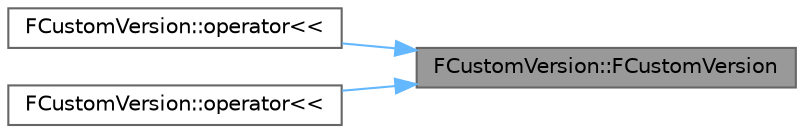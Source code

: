 digraph "FCustomVersion::FCustomVersion"
{
 // INTERACTIVE_SVG=YES
 // LATEX_PDF_SIZE
  bgcolor="transparent";
  edge [fontname=Helvetica,fontsize=10,labelfontname=Helvetica,labelfontsize=10];
  node [fontname=Helvetica,fontsize=10,shape=box,height=0.2,width=0.4];
  rankdir="RL";
  Node1 [id="Node000001",label="FCustomVersion::FCustomVersion",height=0.2,width=0.4,color="gray40", fillcolor="grey60", style="filled", fontcolor="black",tooltip="Constructor."];
  Node1 -> Node2 [id="edge1_Node000001_Node000002",dir="back",color="steelblue1",style="solid",tooltip=" "];
  Node2 [id="Node000002",label="FCustomVersion::operator\<\<",height=0.2,width=0.4,color="grey40", fillcolor="white", style="filled",URL="$d1/da9/structFCustomVersion.html#a44113da20645a0ba11d53569ae605aa2",tooltip=" "];
  Node1 -> Node3 [id="edge2_Node000001_Node000003",dir="back",color="steelblue1",style="solid",tooltip=" "];
  Node3 [id="Node000003",label="FCustomVersion::operator\<\<",height=0.2,width=0.4,color="grey40", fillcolor="white", style="filled",URL="$d1/da9/structFCustomVersion.html#a5d3a316341a46c2e3b013af58e6f8371",tooltip=" "];
}

